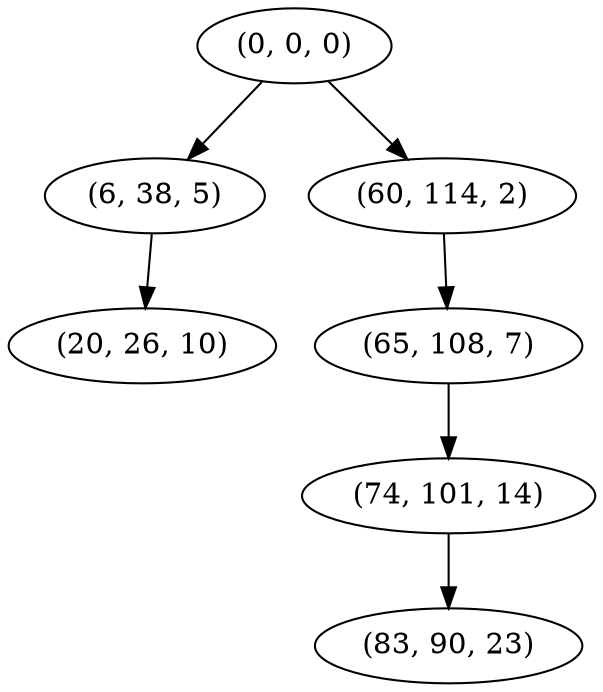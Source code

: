 digraph tree {
    "(0, 0, 0)";
    "(6, 38, 5)";
    "(20, 26, 10)";
    "(60, 114, 2)";
    "(65, 108, 7)";
    "(74, 101, 14)";
    "(83, 90, 23)";
    "(0, 0, 0)" -> "(6, 38, 5)";
    "(0, 0, 0)" -> "(60, 114, 2)";
    "(6, 38, 5)" -> "(20, 26, 10)";
    "(60, 114, 2)" -> "(65, 108, 7)";
    "(65, 108, 7)" -> "(74, 101, 14)";
    "(74, 101, 14)" -> "(83, 90, 23)";
}
